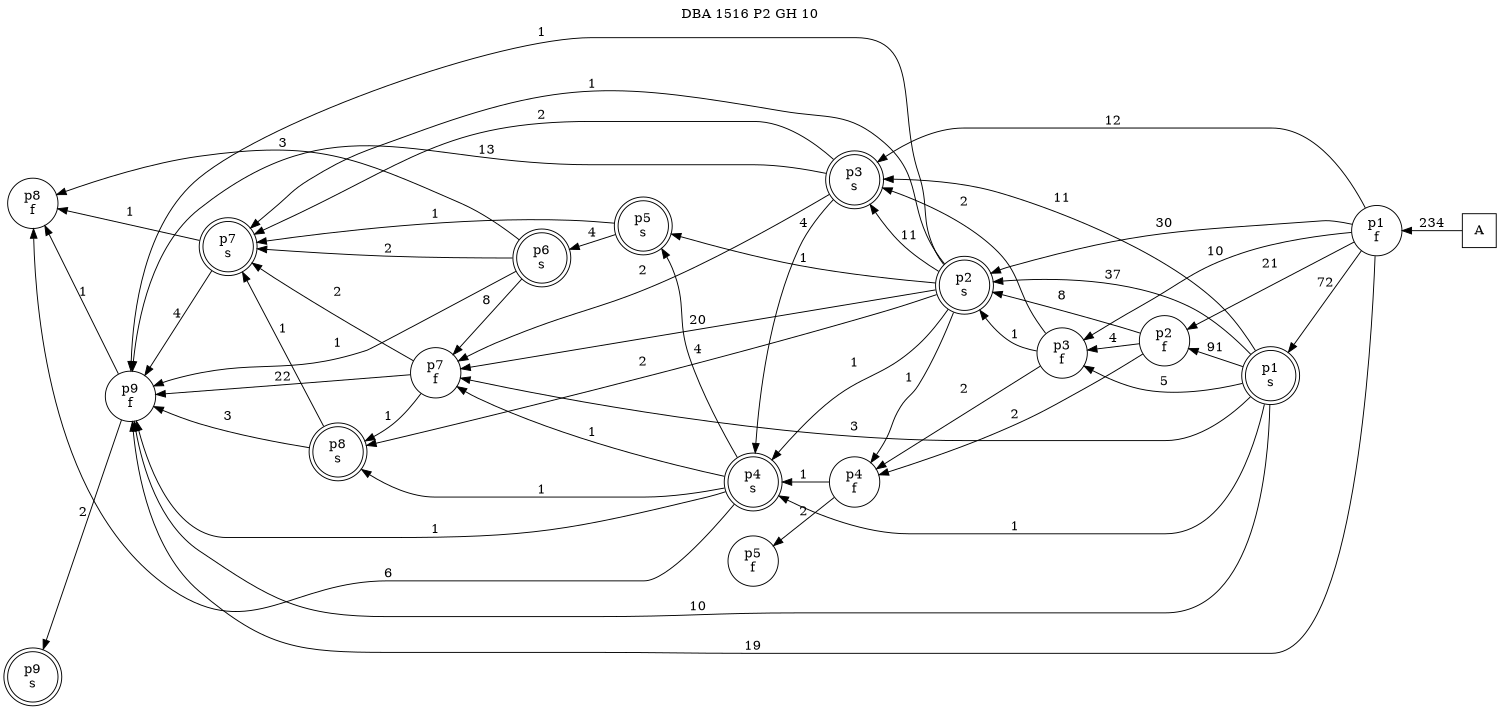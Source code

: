 digraph DBA_1516_P2_GH_10_GOOD {
labelloc="tl"
label= " DBA 1516 P2 GH 10 "
rankdir="RL";
graph [ size=" 10 , 10 !"]

"A" [shape="square" label="A"]
"p1_f" [shape="circle" label="p1
f"]
"p1_s" [shape="doublecircle" label="p1
s"]
"p2_f" [shape="circle" label="p2
f"]
"p3_f" [shape="circle" label="p3
f"]
"p4_f" [shape="circle" label="p4
f"]
"p5_f" [shape="circle" label="p5
f"]
"p2_s" [shape="doublecircle" label="p2
s"]
"p3_s" [shape="doublecircle" label="p3
s"]
"p4_s" [shape="doublecircle" label="p4
s"]
"p5_s" [shape="doublecircle" label="p5
s"]
"p6_s" [shape="doublecircle" label="p6
s"]
"p7_f" [shape="circle" label="p7
f"]
"p8_s" [shape="doublecircle" label="p8
s"]
"p9_f" [shape="circle" label="p9
f"]
"p8_f" [shape="circle" label="p8
f"]
"p7_s" [shape="doublecircle" label="p7
s"]
"p9_s" [shape="doublecircle" label="p9
s"]
"A" -> "p1_f" [ label=234]
"p1_f" -> "p1_s" [ label=72]
"p1_f" -> "p2_f" [ label=21]
"p1_f" -> "p3_f" [ label=10]
"p1_f" -> "p2_s" [ label=30]
"p1_f" -> "p3_s" [ label=12]
"p1_f" -> "p9_f" [ label=19]
"p1_s" -> "p2_f" [ label=91]
"p1_s" -> "p3_f" [ label=5]
"p1_s" -> "p2_s" [ label=37]
"p1_s" -> "p3_s" [ label=11]
"p1_s" -> "p4_s" [ label=1]
"p1_s" -> "p7_f" [ label=3]
"p1_s" -> "p9_f" [ label=10]
"p2_f" -> "p3_f" [ label=4]
"p2_f" -> "p4_f" [ label=2]
"p2_f" -> "p2_s" [ label=8]
"p3_f" -> "p4_f" [ label=2]
"p3_f" -> "p2_s" [ label=1]
"p3_f" -> "p3_s" [ label=2]
"p4_f" -> "p5_f" [ label=2]
"p4_f" -> "p4_s" [ label=1]
"p2_s" -> "p4_f" [ label=1]
"p2_s" -> "p3_s" [ label=11]
"p2_s" -> "p4_s" [ label=1]
"p2_s" -> "p5_s" [ label=1]
"p2_s" -> "p7_f" [ label=20]
"p2_s" -> "p8_s" [ label=2]
"p2_s" -> "p9_f" [ label=1]
"p2_s" -> "p7_s" [ label=1]
"p3_s" -> "p4_s" [ label=4]
"p3_s" -> "p7_f" [ label=2]
"p3_s" -> "p9_f" [ label=13]
"p3_s" -> "p7_s" [ label=2]
"p4_s" -> "p5_s" [ label=4]
"p4_s" -> "p7_f" [ label=1]
"p4_s" -> "p8_s" [ label=1]
"p4_s" -> "p9_f" [ label=1]
"p4_s" -> "p8_f" [ label=6]
"p5_s" -> "p6_s" [ label=4]
"p5_s" -> "p7_s" [ label=1]
"p6_s" -> "p7_f" [ label=8]
"p6_s" -> "p9_f" [ label=1]
"p6_s" -> "p8_f" [ label=3]
"p6_s" -> "p7_s" [ label=2]
"p7_f" -> "p8_s" [ label=1]
"p7_f" -> "p9_f" [ label=22]
"p7_f" -> "p7_s" [ label=2]
"p8_s" -> "p9_f" [ label=3]
"p8_s" -> "p7_s" [ label=1]
"p9_f" -> "p8_f" [ label=1]
"p9_f" -> "p9_s" [ label=2]
"p7_s" -> "p9_f" [ label=4]
"p7_s" -> "p8_f" [ label=1]
}
